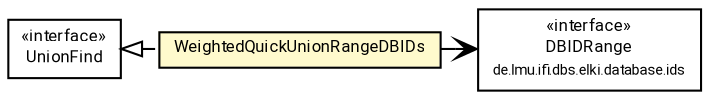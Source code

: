 #!/usr/local/bin/dot
#
# Class diagram 
# Generated by UMLGraph version R5_7_2-60-g0e99a6 (http://www.spinellis.gr/umlgraph/)
#

digraph G {
	graph [fontnames="svg"]
	edge [fontname="Roboto",fontsize=7,labelfontname="Roboto",labelfontsize=7,color="black"];
	node [fontname="Roboto",fontcolor="black",fontsize=8,shape=plaintext,margin=0,width=0,height=0];
	nodesep=0.15;
	ranksep=0.25;
	rankdir=LR;
	// de.lmu.ifi.dbs.elki.utilities.datastructures.unionfind.WeightedQuickUnionRangeDBIDs
	c10896682 [label=<<table title="de.lmu.ifi.dbs.elki.utilities.datastructures.unionfind.WeightedQuickUnionRangeDBIDs" border="0" cellborder="1" cellspacing="0" cellpadding="2" bgcolor="lemonChiffon" href="WeightedQuickUnionRangeDBIDs.html" target="_parent">
		<tr><td><table border="0" cellspacing="0" cellpadding="1">
		<tr><td align="center" balign="center"> <font face="Roboto">WeightedQuickUnionRangeDBIDs</font> </td></tr>
		</table></td></tr>
		</table>>, URL="WeightedQuickUnionRangeDBIDs.html"];
	// de.lmu.ifi.dbs.elki.utilities.datastructures.unionfind.UnionFind
	c10896683 [label=<<table title="de.lmu.ifi.dbs.elki.utilities.datastructures.unionfind.UnionFind" border="0" cellborder="1" cellspacing="0" cellpadding="2" href="UnionFind.html" target="_parent">
		<tr><td><table border="0" cellspacing="0" cellpadding="1">
		<tr><td align="center" balign="center"> &#171;interface&#187; </td></tr>
		<tr><td align="center" balign="center"> <font face="Roboto">UnionFind</font> </td></tr>
		</table></td></tr>
		</table>>, URL="UnionFind.html"];
	// de.lmu.ifi.dbs.elki.database.ids.DBIDRange
	c10896947 [label=<<table title="de.lmu.ifi.dbs.elki.database.ids.DBIDRange" border="0" cellborder="1" cellspacing="0" cellpadding="2" href="../../../database/ids/DBIDRange.html" target="_parent">
		<tr><td><table border="0" cellspacing="0" cellpadding="1">
		<tr><td align="center" balign="center"> &#171;interface&#187; </td></tr>
		<tr><td align="center" balign="center"> <font face="Roboto">DBIDRange</font> </td></tr>
		<tr><td align="center" balign="center"> <font face="Roboto" point-size="7.0">de.lmu.ifi.dbs.elki.database.ids</font> </td></tr>
		</table></td></tr>
		</table>>, URL="../../../database/ids/DBIDRange.html"];
	// de.lmu.ifi.dbs.elki.utilities.datastructures.unionfind.WeightedQuickUnionRangeDBIDs implements de.lmu.ifi.dbs.elki.utilities.datastructures.unionfind.UnionFind
	c10896683 -> c10896682 [arrowtail=empty,style=dashed,dir=back,weight=9];
	// de.lmu.ifi.dbs.elki.utilities.datastructures.unionfind.WeightedQuickUnionRangeDBIDs navassoc de.lmu.ifi.dbs.elki.database.ids.DBIDRange
	c10896682 -> c10896947 [arrowhead=open,weight=1];
}

